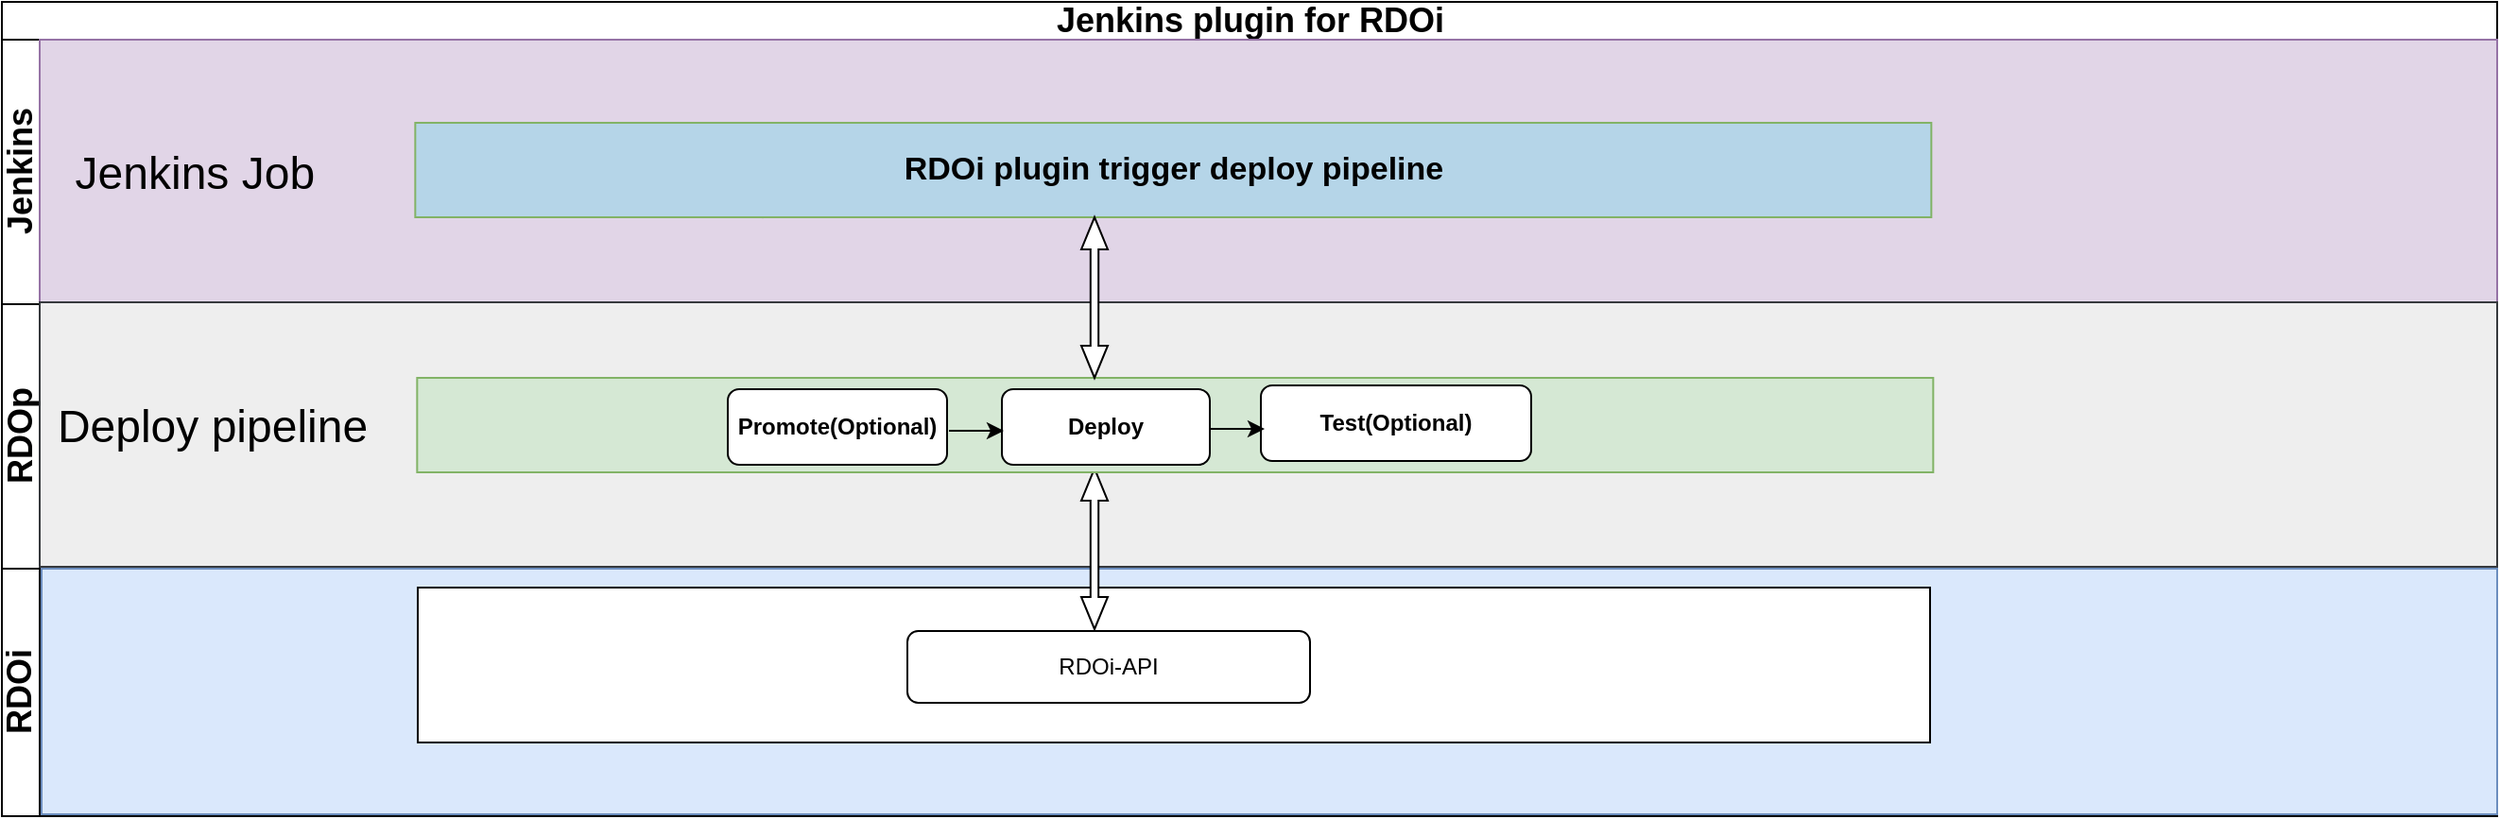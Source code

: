 <mxfile version="21.3.7" type="github">
  <diagram name="Page-1" id="x6VWTZ31vIRzJS5RTLA4">
    <mxGraphModel dx="3134" dy="764" grid="1" gridSize="10" guides="1" tooltips="1" connect="1" arrows="1" fold="1" page="1" pageScale="1" pageWidth="850" pageHeight="1100" math="0" shadow="0">
      <root>
        <mxCell id="0" />
        <mxCell id="1" parent="0" />
        <mxCell id="BEkTw003qSyDK9eR2Wev-4" value="&lt;span style=&quot;font-size: 18px;&quot;&gt;Jenkins plugin for RDOi&lt;/span&gt;" style="swimlane;childLayout=stackLayout;resizeParent=1;resizeParentMax=0;horizontal=1;startSize=20;horizontalStack=0;html=1;" parent="1" vertex="1">
          <mxGeometry x="-1482" y="559" width="1320" height="431" as="geometry" />
        </mxCell>
        <mxCell id="BEkTw003qSyDK9eR2Wev-13" value="&lt;font style=&quot;font-size: 18px;&quot;&gt;Jenkins&lt;/font&gt;" style="swimlane;startSize=20;horizontal=0;html=1;" parent="BEkTw003qSyDK9eR2Wev-4" vertex="1">
          <mxGeometry y="20" width="1320" height="140" as="geometry">
            <mxRectangle y="160" width="1380" height="40" as="alternateBounds" />
          </mxGeometry>
        </mxCell>
        <mxCell id="BEkTw003qSyDK9eR2Wev-14" value="" style="whiteSpace=wrap;html=1;fillColor=#e1d5e7;strokeColor=#9673a6;" parent="BEkTw003qSyDK9eR2Wev-13" vertex="1">
          <mxGeometry x="20" width="1300" height="140" as="geometry" />
        </mxCell>
        <mxCell id="BEkTw003qSyDK9eR2Wev-21" value="" style="endArrow=classic;html=1;rounded=0;exitX=1;exitY=0.5;exitDx=0;exitDy=0;entryX=0;entryY=0.5;entryDx=0;entryDy=0;" parent="BEkTw003qSyDK9eR2Wev-13" edge="1">
          <mxGeometry width="50" height="50" relative="1" as="geometry">
            <mxPoint x="371.67" y="90" as="sourcePoint" />
            <mxPoint x="411.67" y="90" as="targetPoint" />
          </mxGeometry>
        </mxCell>
        <mxCell id="BEkTw003qSyDK9eR2Wev-96" value="&lt;b&gt;&lt;font style=&quot;font-size: 17px;&quot;&gt;RDOi plugin trigger deploy pipeline&lt;/font&gt;&lt;/b&gt;" style="rounded=0;whiteSpace=wrap;html=1;fillColor=#B5D5E8;strokeColor=#82b366;" parent="BEkTw003qSyDK9eR2Wev-13" vertex="1">
          <mxGeometry x="218.67" y="44" width="802" height="50" as="geometry" />
        </mxCell>
        <mxCell id="BEkTw003qSyDK9eR2Wev-97" value="&lt;font style=&quot;font-size: 24px;&quot;&gt;Jenkins Job&amp;nbsp;&lt;/font&gt;" style="text;html=1;strokeColor=none;fillColor=none;align=center;verticalAlign=middle;whiteSpace=wrap;rounded=0;" parent="BEkTw003qSyDK9eR2Wev-13" vertex="1">
          <mxGeometry x="31" y="44" width="148.67" height="53" as="geometry" />
        </mxCell>
        <mxCell id="BEkTw003qSyDK9eR2Wev-115" value="&lt;font style=&quot;font-size: 18px;&quot;&gt;RDOp&lt;/font&gt;" style="swimlane;startSize=20;horizontal=0;html=1;" parent="BEkTw003qSyDK9eR2Wev-4" vertex="1">
          <mxGeometry y="160" width="1320" height="140" as="geometry">
            <mxRectangle y="160" width="1380" height="40" as="alternateBounds" />
          </mxGeometry>
        </mxCell>
        <mxCell id="BEkTw003qSyDK9eR2Wev-116" value="" style="whiteSpace=wrap;html=1;fillColor=#eeeeee;strokeColor=#36393d;" parent="BEkTw003qSyDK9eR2Wev-115" vertex="1">
          <mxGeometry x="20" y="-1" width="1300" height="140" as="geometry" />
        </mxCell>
        <mxCell id="hh2636ww-rOC9nr4U4GM-5" value="&lt;span style=&quot;font-size: 24px;&quot;&gt;Deploy pipeline&lt;/span&gt;" style="text;html=1;strokeColor=none;fillColor=none;align=center;verticalAlign=middle;whiteSpace=wrap;rounded=0;" parent="BEkTw003qSyDK9eR2Wev-115" vertex="1">
          <mxGeometry x="22" y="50" width="178.67" height="30" as="geometry" />
        </mxCell>
        <mxCell id="BEkTw003qSyDK9eR2Wev-83" value="&lt;font style=&quot;font-size: 18px;&quot;&gt;RDOi&lt;/font&gt;" style="swimlane;startSize=20;horizontal=0;html=1;" parent="BEkTw003qSyDK9eR2Wev-4" vertex="1">
          <mxGeometry y="300" width="1320" height="131" as="geometry">
            <mxRectangle y="160" width="1380" height="40" as="alternateBounds" />
          </mxGeometry>
        </mxCell>
        <mxCell id="BEkTw003qSyDK9eR2Wev-84" value="" style="whiteSpace=wrap;html=1;fillColor=#dae8fc;strokeColor=#6c8ebf;" parent="BEkTw003qSyDK9eR2Wev-83" vertex="1">
          <mxGeometry x="21" width="1299" height="130" as="geometry" />
        </mxCell>
        <mxCell id="BEkTw003qSyDK9eR2Wev-159" value="IBM i PASE&amp;nbsp; &amp;nbsp; &amp;nbsp; &amp;nbsp; &amp;nbsp; &amp;nbsp; &amp;nbsp; &amp;nbsp; &amp;nbsp; &amp;nbsp; &amp;nbsp; &amp;nbsp; &amp;nbsp; &amp;nbsp; &amp;nbsp; &amp;nbsp; &amp;nbsp; &amp;nbsp; &amp;nbsp; &amp;nbsp; &amp;nbsp; &amp;nbsp; &amp;nbsp; &amp;nbsp; &amp;nbsp; &amp;nbsp; &amp;nbsp; &amp;nbsp; &amp;nbsp; &amp;nbsp; &amp;nbsp;&amp;nbsp;" style="rounded=0;whiteSpace=wrap;html=1;" parent="BEkTw003qSyDK9eR2Wev-83" vertex="1">
          <mxGeometry x="220" y="10" width="800" height="82" as="geometry" />
        </mxCell>
        <mxCell id="BEkTw003qSyDK9eR2Wev-155" value="RDOi-API" style="rounded=1;whiteSpace=wrap;html=1;" parent="BEkTw003qSyDK9eR2Wev-83" vertex="1">
          <mxGeometry x="479" y="33" width="213" height="38" as="geometry" />
        </mxCell>
        <mxCell id="BEkTw003qSyDK9eR2Wev-153" value="" style="shape=doubleArrow;direction=south;whiteSpace=wrap;html=1;" parent="1" vertex="1">
          <mxGeometry x="-911" y="806" width="14" height="85" as="geometry" />
        </mxCell>
        <mxCell id="hh2636ww-rOC9nr4U4GM-1" value="" style="rounded=0;whiteSpace=wrap;html=1;fillColor=#d5e8d4;strokeColor=#82b366;" parent="1" vertex="1">
          <mxGeometry x="-1262.33" y="758" width="802" height="50" as="geometry" />
        </mxCell>
        <mxCell id="hh2636ww-rOC9nr4U4GM-2" value="&lt;b&gt;Promote(Optional)&lt;/b&gt;" style="rounded=1;whiteSpace=wrap;html=1;" parent="1" vertex="1">
          <mxGeometry x="-1098" y="764" width="116" height="40" as="geometry" />
        </mxCell>
        <mxCell id="hh2636ww-rOC9nr4U4GM-3" value="&lt;b style=&quot;border-color: var(--border-color);&quot;&gt;Deploy&lt;/b&gt;" style="rounded=1;whiteSpace=wrap;html=1;" parent="1" vertex="1">
          <mxGeometry x="-953" y="764" width="110" height="40" as="geometry" />
        </mxCell>
        <mxCell id="hh2636ww-rOC9nr4U4GM-4" value="&lt;b&gt;Test(Optional)&lt;/b&gt;" style="rounded=1;whiteSpace=wrap;html=1;" parent="1" vertex="1">
          <mxGeometry x="-816" y="762" width="143" height="40" as="geometry" />
        </mxCell>
        <mxCell id="BEkTw003qSyDK9eR2Wev-173" value="" style="endArrow=classic;html=1;rounded=0;" parent="1" edge="1">
          <mxGeometry width="50" height="50" relative="1" as="geometry">
            <mxPoint x="-843" y="785" as="sourcePoint" />
            <mxPoint x="-814" y="785" as="targetPoint" />
          </mxGeometry>
        </mxCell>
        <mxCell id="hh2636ww-rOC9nr4U4GM-6" value="" style="endArrow=classic;html=1;rounded=0;" parent="1" edge="1">
          <mxGeometry width="50" height="50" relative="1" as="geometry">
            <mxPoint x="-981" y="786" as="sourcePoint" />
            <mxPoint x="-952" y="786" as="targetPoint" />
          </mxGeometry>
        </mxCell>
        <mxCell id="CchkD9UpuK6fVdDI-FyL-1" value="" style="shape=doubleArrow;direction=south;whiteSpace=wrap;html=1;" vertex="1" parent="1">
          <mxGeometry x="-911" y="673" width="14" height="85" as="geometry" />
        </mxCell>
      </root>
    </mxGraphModel>
  </diagram>
</mxfile>
